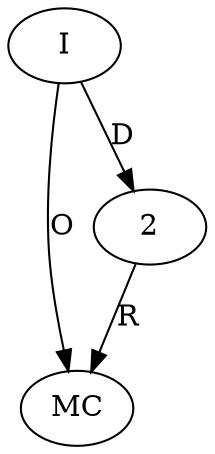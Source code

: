 digraph "AUG" {

  1 [ label="MC" s="start()" t="Thread" l="368" ];
  2 [ t="Thread" n="tin" ];
  3 [ label="I" t="Thread" l="356" ];
  3 -> 1 [ label="O" ];
  2 -> 1 [ label="R" ];
  3 -> 2 [ label="D" ];
}
